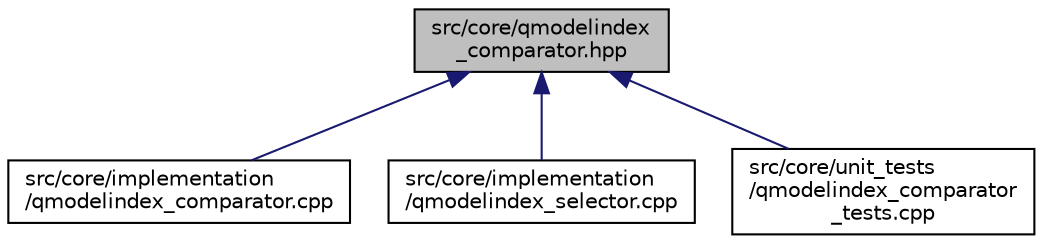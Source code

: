 digraph "src/core/qmodelindex_comparator.hpp"
{
 // LATEX_PDF_SIZE
  edge [fontname="Helvetica",fontsize="10",labelfontname="Helvetica",labelfontsize="10"];
  node [fontname="Helvetica",fontsize="10",shape=record];
  Node1 [label="src/core/qmodelindex\l_comparator.hpp",height=0.2,width=0.4,color="black", fillcolor="grey75", style="filled", fontcolor="black",tooltip=" "];
  Node1 -> Node2 [dir="back",color="midnightblue",fontsize="10",style="solid",fontname="Helvetica"];
  Node2 [label="src/core/implementation\l/qmodelindex_comparator.cpp",height=0.2,width=0.4,color="black", fillcolor="white", style="filled",URL="$qmodelindex__comparator_8cpp.html",tooltip=" "];
  Node1 -> Node3 [dir="back",color="midnightblue",fontsize="10",style="solid",fontname="Helvetica"];
  Node3 [label="src/core/implementation\l/qmodelindex_selector.cpp",height=0.2,width=0.4,color="black", fillcolor="white", style="filled",URL="$qmodelindex__selector_8cpp.html",tooltip=" "];
  Node1 -> Node4 [dir="back",color="midnightblue",fontsize="10",style="solid",fontname="Helvetica"];
  Node4 [label="src/core/unit_tests\l/qmodelindex_comparator\l_tests.cpp",height=0.2,width=0.4,color="black", fillcolor="white", style="filled",URL="$qmodelindex__comparator__tests_8cpp.html",tooltip=" "];
}
